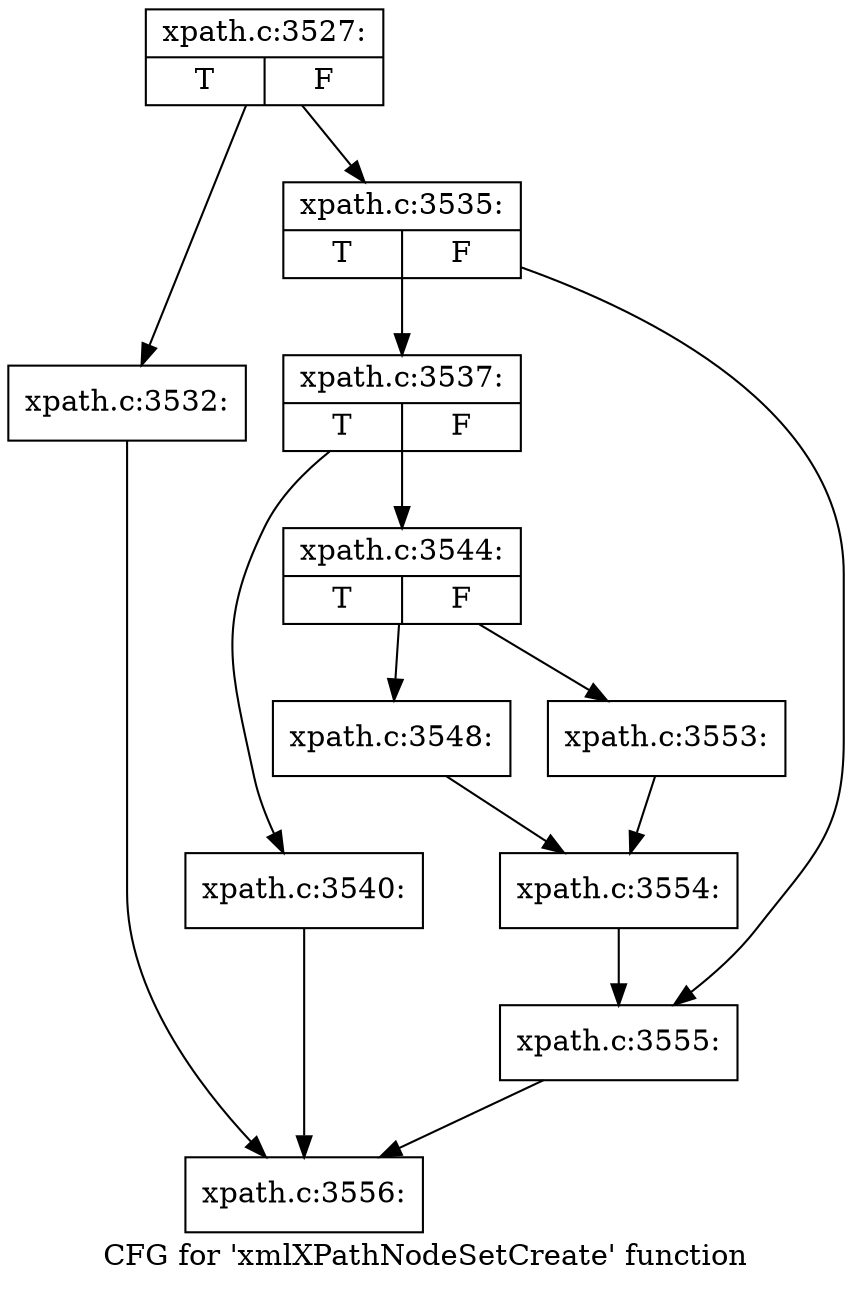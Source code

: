 digraph "CFG for 'xmlXPathNodeSetCreate' function" {
	label="CFG for 'xmlXPathNodeSetCreate' function";

	Node0x55e6b2517a80 [shape=record,label="{xpath.c:3527:|{<s0>T|<s1>F}}"];
	Node0x55e6b2517a80 -> Node0x55e6b251dad0;
	Node0x55e6b2517a80 -> Node0x55e6b251db20;
	Node0x55e6b251dad0 [shape=record,label="{xpath.c:3532:}"];
	Node0x55e6b251dad0 -> Node0x55e6b2515440;
	Node0x55e6b251db20 [shape=record,label="{xpath.c:3535:|{<s0>T|<s1>F}}"];
	Node0x55e6b251db20 -> Node0x55e6b251e5f0;
	Node0x55e6b251db20 -> Node0x55e6b251e640;
	Node0x55e6b251e5f0 [shape=record,label="{xpath.c:3537:|{<s0>T|<s1>F}}"];
	Node0x55e6b251e5f0 -> Node0x55e6b251edd0;
	Node0x55e6b251e5f0 -> Node0x55e6b251ee20;
	Node0x55e6b251edd0 [shape=record,label="{xpath.c:3540:}"];
	Node0x55e6b251edd0 -> Node0x55e6b2515440;
	Node0x55e6b251ee20 [shape=record,label="{xpath.c:3544:|{<s0>T|<s1>F}}"];
	Node0x55e6b251ee20 -> Node0x55e6b2520420;
	Node0x55e6b251ee20 -> Node0x55e6b25204c0;
	Node0x55e6b2520420 [shape=record,label="{xpath.c:3548:}"];
	Node0x55e6b2520420 -> Node0x55e6b2520470;
	Node0x55e6b25204c0 [shape=record,label="{xpath.c:3553:}"];
	Node0x55e6b25204c0 -> Node0x55e6b2520470;
	Node0x55e6b2520470 [shape=record,label="{xpath.c:3554:}"];
	Node0x55e6b2520470 -> Node0x55e6b251e640;
	Node0x55e6b251e640 [shape=record,label="{xpath.c:3555:}"];
	Node0x55e6b251e640 -> Node0x55e6b2515440;
	Node0x55e6b2515440 [shape=record,label="{xpath.c:3556:}"];
}
